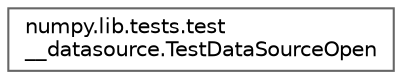 digraph "Graphical Class Hierarchy"
{
 // LATEX_PDF_SIZE
  bgcolor="transparent";
  edge [fontname=Helvetica,fontsize=10,labelfontname=Helvetica,labelfontsize=10];
  node [fontname=Helvetica,fontsize=10,shape=box,height=0.2,width=0.4];
  rankdir="LR";
  Node0 [id="Node000000",label="numpy.lib.tests.test\l__datasource.TestDataSourceOpen",height=0.2,width=0.4,color="grey40", fillcolor="white", style="filled",URL="$d1/dc1/classnumpy_1_1lib_1_1tests_1_1test____datasource_1_1TestDataSourceOpen.html",tooltip=" "];
}
